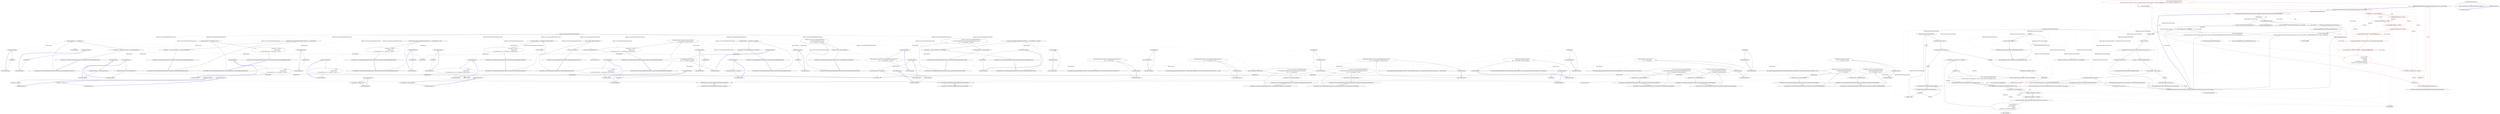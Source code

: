 digraph  {
n195 [label="HangFire.Core.Tests.BackgroundJobClientExtensionsFacts", span=""];
n0 [cluster="HangFire.Core.Tests.BackgroundJobClientExtensionsFacts.BackgroundJobClientExtensionsFacts()", label="Entry HangFire.Core.Tests.BackgroundJobClientExtensionsFacts.BackgroundJobClientExtensionsFacts()", span="13-13"];
n1 [cluster="HangFire.Core.Tests.BackgroundJobClientExtensionsFacts.BackgroundJobClientExtensionsFacts()", label="_client = new Mock<IBackgroundJobClient>()", span="15-15"];
n2 [cluster="HangFire.Core.Tests.BackgroundJobClientExtensionsFacts.BackgroundJobClientExtensionsFacts()", label="_state = new Mock<State>()", span="16-16"];
n4 [cluster="Mock<IBackgroundJobClient>.cstr", label="Entry Mock<IBackgroundJobClient>.cstr", span=""];
n3 [cluster="HangFire.Core.Tests.BackgroundJobClientExtensionsFacts.BackgroundJobClientExtensionsFacts()", label="Exit HangFire.Core.Tests.BackgroundJobClientExtensionsFacts.BackgroundJobClientExtensionsFacts()", span="13-13"];
n5 [cluster="Mock<State>.cstr", label="Entry Mock<State>.cstr", span=""];
n6 [cluster="HangFire.Core.Tests.BackgroundJobClientExtensionsFacts.StaticCreate_ThrowsAnException_WhenClientIsNull()", label="Entry HangFire.Core.Tests.BackgroundJobClientExtensionsFacts.StaticCreate_ThrowsAnException_WhenClientIsNull()", span="20-20"];
n7 [cluster="HangFire.Core.Tests.BackgroundJobClientExtensionsFacts.StaticCreate_ThrowsAnException_WhenClientIsNull()", label="var exception = Assert.Throws<ArgumentNullException>(\r\n                () => BackgroundJobClientExtensions.Create(\r\n                    null, () => StaticMethod(), _state.Object))", span="22-24"];
n8 [cluster="HangFire.Core.Tests.BackgroundJobClientExtensionsFacts.StaticCreate_ThrowsAnException_WhenClientIsNull()", label="Assert.Equal(''client'', exception.ParamName)", span="26-26"];
n10 [cluster="Unk.>", label="Entry Unk.>", span=""];
n12 [cluster="lambda expression", label="Entry lambda expression", span="23-24"];
n9 [cluster="HangFire.Core.Tests.BackgroundJobClientExtensionsFacts.StaticCreate_ThrowsAnException_WhenClientIsNull()", label="Exit HangFire.Core.Tests.BackgroundJobClientExtensionsFacts.StaticCreate_ThrowsAnException_WhenClientIsNull()", span="20-20"];
n11 [cluster="Unk.Equal", label="Entry Unk.Equal", span=""];
n13 [cluster="lambda expression", label="BackgroundJobClientExtensions.Create(\r\n                    null, () => StaticMethod(), _state.Object)", span="23-24"];
n14 [cluster="lambda expression", label="Exit lambda expression", span="23-24"];
n15 [cluster="Unk.Create", label="Entry Unk.Create", span=""];
n16 [cluster="lambda expression", label="Entry lambda expression", span="24-24"];
n17 [cluster="lambda expression", label="StaticMethod()", span="24-24"];
n18 [cluster="lambda expression", label="Exit lambda expression", span="24-24"];
n19 [cluster="HangFire.Core.Tests.BackgroundJobClientExtensionsFacts.StaticMethod()", label="Entry HangFire.Core.Tests.BackgroundJobClientExtensionsFacts.StaticMethod()", span="172-172"];
n20 [cluster="HangFire.Core.Tests.BackgroundJobClientExtensionsFacts.StaticCreate_ShouldCreateAJobInTheGivenState()", label="Entry HangFire.Core.Tests.BackgroundJobClientExtensionsFacts.StaticCreate_ShouldCreateAJobInTheGivenState()", span="30-30"];
n21 [cluster="HangFire.Core.Tests.BackgroundJobClientExtensionsFacts.StaticCreate_ShouldCreateAJobInTheGivenState()", label="_client.Object.Create(() => StaticMethod(), _state.Object)", span="32-32"];
n22 [cluster="HangFire.Core.Tests.BackgroundJobClientExtensionsFacts.StaticCreate_ShouldCreateAJobInTheGivenState()", label="_client.Verify(x => x.Create(It.IsNotNull<Job>(), _state.Object))", span="34-34"];
n25 [cluster="lambda expression", label="Entry lambda expression", span="32-32"];
n23 [cluster="HangFire.Core.Tests.BackgroundJobClientExtensionsFacts.StaticCreate_ShouldCreateAJobInTheGivenState()", label="Exit HangFire.Core.Tests.BackgroundJobClientExtensionsFacts.StaticCreate_ShouldCreateAJobInTheGivenState()", span="30-30"];
n24 [cluster="Unk.Verify", label="Entry Unk.Verify", span=""];
n28 [cluster="lambda expression", label="Entry lambda expression", span="34-34"];
n26 [cluster="lambda expression", label="StaticMethod()", span="32-32"];
n27 [cluster="lambda expression", label="Exit lambda expression", span="32-32"];
n29 [cluster="lambda expression", label="x.Create(It.IsNotNull<Job>(), _state.Object)", span="34-34"];
n30 [cluster="lambda expression", label="Exit lambda expression", span="34-34"];
n31 [cluster="HangFire.Core.Tests.BackgroundJobClientExtensionsFacts.InstanceCreate_ThrowsAnException_WhenClientIsNull()", label="Entry HangFire.Core.Tests.BackgroundJobClientExtensionsFacts.InstanceCreate_ThrowsAnException_WhenClientIsNull()", span="38-38"];
n32 [cluster="HangFire.Core.Tests.BackgroundJobClientExtensionsFacts.InstanceCreate_ThrowsAnException_WhenClientIsNull()", label="var exception = Assert.Throws<ArgumentNullException>(\r\n                () => BackgroundJobClientExtensions.Create<BackgroundJobClientExtensionsFacts>(\r\n                    null, x => x.InstanceMethod(), _state.Object))", span="40-42"];
n33 [cluster="HangFire.Core.Tests.BackgroundJobClientExtensionsFacts.InstanceCreate_ThrowsAnException_WhenClientIsNull()", label="Assert.Equal(''client'', exception.ParamName)", span="44-44"];
n35 [cluster="lambda expression", label="Entry lambda expression", span="41-42"];
n34 [cluster="HangFire.Core.Tests.BackgroundJobClientExtensionsFacts.InstanceCreate_ThrowsAnException_WhenClientIsNull()", label="Exit HangFire.Core.Tests.BackgroundJobClientExtensionsFacts.InstanceCreate_ThrowsAnException_WhenClientIsNull()", span="38-38"];
n36 [cluster="lambda expression", label="BackgroundJobClientExtensions.Create<BackgroundJobClientExtensionsFacts>(\r\n                    null, x => x.InstanceMethod(), _state.Object)", span="41-42"];
n37 [cluster="lambda expression", label="Exit lambda expression", span="41-42"];
n38 [cluster="lambda expression", label="Entry lambda expression", span="42-42"];
n39 [cluster="lambda expression", label="x.InstanceMethod()", span="42-42"];
n40 [cluster="lambda expression", label="Exit lambda expression", span="42-42"];
n41 [cluster="HangFire.Core.Tests.BackgroundJobClientExtensionsFacts.InstanceMethod()", label="Entry HangFire.Core.Tests.BackgroundJobClientExtensionsFacts.InstanceMethod()", span="176-176"];
n42 [cluster="HangFire.Core.Tests.BackgroundJobClientExtensionsFacts.InstanceCreate_ShouldCreateAJobInTheGivenState()", label="Entry HangFire.Core.Tests.BackgroundJobClientExtensionsFacts.InstanceCreate_ShouldCreateAJobInTheGivenState()", span="48-48"];
n43 [cluster="HangFire.Core.Tests.BackgroundJobClientExtensionsFacts.InstanceCreate_ShouldCreateAJobInTheGivenState()", label="_client.Object.Create<BackgroundJobClientExtensionsFacts>(x => x.InstanceMethod(), _state.Object)", span="50-50"];
n44 [cluster="HangFire.Core.Tests.BackgroundJobClientExtensionsFacts.InstanceCreate_ShouldCreateAJobInTheGivenState()", label="_client.Verify(x => x.Create(It.IsNotNull<Job>(), _state.Object))", span="52-52"];
n46 [cluster="lambda expression", label="Entry lambda expression", span="50-50"];
n45 [cluster="HangFire.Core.Tests.BackgroundJobClientExtensionsFacts.InstanceCreate_ShouldCreateAJobInTheGivenState()", label="Exit HangFire.Core.Tests.BackgroundJobClientExtensionsFacts.InstanceCreate_ShouldCreateAJobInTheGivenState()", span="48-48"];
n49 [cluster="lambda expression", label="Entry lambda expression", span="52-52"];
n47 [cluster="lambda expression", label="x.InstanceMethod()", span="50-50"];
n48 [cluster="lambda expression", label="Exit lambda expression", span="50-50"];
n50 [cluster="lambda expression", label="x.Create(It.IsNotNull<Job>(), _state.Object)", span="52-52"];
n51 [cluster="lambda expression", label="Exit lambda expression", span="52-52"];
n52 [cluster="HangFire.Core.Tests.BackgroundJobClientExtensionsFacts.StaticEnqueue_ThrowsAnException_WhenClientIsNull()", label="Entry HangFire.Core.Tests.BackgroundJobClientExtensionsFacts.StaticEnqueue_ThrowsAnException_WhenClientIsNull()", span="56-56"];
n53 [cluster="HangFire.Core.Tests.BackgroundJobClientExtensionsFacts.StaticEnqueue_ThrowsAnException_WhenClientIsNull()", label="var exception = Assert.Throws<ArgumentNullException>(\r\n                () => BackgroundJobClientExtensions.Enqueue(\r\n                    null, () => StaticMethod()))", span="58-60"];
n54 [cluster="HangFire.Core.Tests.BackgroundJobClientExtensionsFacts.StaticEnqueue_ThrowsAnException_WhenClientIsNull()", label="Assert.Equal(''client'', exception.ParamName)", span="62-62"];
n56 [cluster="lambda expression", label="Entry lambda expression", span="59-60"];
n55 [cluster="HangFire.Core.Tests.BackgroundJobClientExtensionsFacts.StaticEnqueue_ThrowsAnException_WhenClientIsNull()", label="Exit HangFire.Core.Tests.BackgroundJobClientExtensionsFacts.StaticEnqueue_ThrowsAnException_WhenClientIsNull()", span="56-56"];
n57 [cluster="lambda expression", label="BackgroundJobClientExtensions.Enqueue(\r\n                    null, () => StaticMethod())", span="59-60"];
n58 [cluster="lambda expression", label="Exit lambda expression", span="59-60"];
n59 [cluster="HangFire.BackgroundJobClientExtensions.Enqueue(HangFire.IBackgroundJobClient, System.Linq.Expressions.Expression<System.Action>)", label="Entry HangFire.BackgroundJobClientExtensions.Enqueue(HangFire.IBackgroundJobClient, System.Linq.Expressions.Expression<System.Action>)", span="35-35"];
n60 [cluster="lambda expression", label="Entry lambda expression", span="60-60"];
n61 [cluster="lambda expression", label="StaticMethod()", span="60-60"];
n62 [cluster="lambda expression", label="Exit lambda expression", span="60-60"];
n63 [cluster="HangFire.Core.Tests.BackgroundJobClientExtensionsFacts.StaticEnqueue_ShouldCreateAJobInTheEnqueueState()", label="Entry HangFire.Core.Tests.BackgroundJobClientExtensionsFacts.StaticEnqueue_ShouldCreateAJobInTheEnqueueState()", span="66-66"];
n64 [cluster="HangFire.Core.Tests.BackgroundJobClientExtensionsFacts.StaticEnqueue_ShouldCreateAJobInTheEnqueueState()", label="_client.Object.Enqueue(() => StaticMethod())", span="68-68"];
n65 [cluster="HangFire.Core.Tests.BackgroundJobClientExtensionsFacts.StaticEnqueue_ShouldCreateAJobInTheEnqueueState()", label="_client.Verify(x => x.Create(It.IsNotNull<Job>(), It.IsAny<EnqueuedState>()))", span="70-70"];
n67 [cluster="Unk.Enqueue", label="Entry Unk.Enqueue", span=""];
n68 [cluster="lambda expression", label="Entry lambda expression", span="68-68"];
n66 [cluster="HangFire.Core.Tests.BackgroundJobClientExtensionsFacts.StaticEnqueue_ShouldCreateAJobInTheEnqueueState()", label="Exit HangFire.Core.Tests.BackgroundJobClientExtensionsFacts.StaticEnqueue_ShouldCreateAJobInTheEnqueueState()", span="66-66"];
n71 [cluster="lambda expression", label="Entry lambda expression", span="70-70"];
n69 [cluster="lambda expression", label="StaticMethod()", span="68-68"];
n70 [cluster="lambda expression", label="Exit lambda expression", span="68-68"];
n72 [cluster="lambda expression", label="x.Create(It.IsNotNull<Job>(), It.IsAny<EnqueuedState>())", span="70-70"];
n73 [cluster="lambda expression", label="Exit lambda expression", span="70-70"];
n74 [cluster="HangFire.Core.Tests.BackgroundJobClientExtensionsFacts.InstanceEnqueue_ThrowsAnException_WhenClientIsNull()", label="Entry HangFire.Core.Tests.BackgroundJobClientExtensionsFacts.InstanceEnqueue_ThrowsAnException_WhenClientIsNull()", span="74-74"];
n75 [cluster="HangFire.Core.Tests.BackgroundJobClientExtensionsFacts.InstanceEnqueue_ThrowsAnException_WhenClientIsNull()", label="var exception = Assert.Throws<ArgumentNullException>(\r\n                () => BackgroundJobClientExtensions.Enqueue<BackgroundJobClientExtensionsFacts>(\r\n                    null, x => x.InstanceMethod()))", span="76-78"];
n76 [cluster="HangFire.Core.Tests.BackgroundJobClientExtensionsFacts.InstanceEnqueue_ThrowsAnException_WhenClientIsNull()", label="Assert.Equal(''client'', exception.ParamName)", span="80-80"];
n78 [cluster="lambda expression", label="Entry lambda expression", span="77-78"];
n77 [cluster="HangFire.Core.Tests.BackgroundJobClientExtensionsFacts.InstanceEnqueue_ThrowsAnException_WhenClientIsNull()", label="Exit HangFire.Core.Tests.BackgroundJobClientExtensionsFacts.InstanceEnqueue_ThrowsAnException_WhenClientIsNull()", span="74-74"];
n79 [cluster="lambda expression", label="BackgroundJobClientExtensions.Enqueue<BackgroundJobClientExtensionsFacts>(\r\n                    null, x => x.InstanceMethod())", span="77-78"];
n80 [cluster="lambda expression", label="Exit lambda expression", span="77-78"];
n81 [cluster="HangFire.BackgroundJobClientExtensions.Enqueue<T>(HangFire.IBackgroundJobClient, System.Linq.Expressions.Expression<System.Action<T>>)", label="Entry HangFire.BackgroundJobClientExtensions.Enqueue<T>(HangFire.IBackgroundJobClient, System.Linq.Expressions.Expression<System.Action<T>>)", span="53-53"];
n82 [cluster="lambda expression", label="Entry lambda expression", span="78-78"];
n83 [cluster="lambda expression", label="x.InstanceMethod()", span="78-78"];
n84 [cluster="lambda expression", label="Exit lambda expression", span="78-78"];
n85 [cluster="HangFire.Core.Tests.BackgroundJobClientExtensionsFacts.InstanceEnqueue_ShouldCreateAJobInTheEnqueuedState()", label="Entry HangFire.Core.Tests.BackgroundJobClientExtensionsFacts.InstanceEnqueue_ShouldCreateAJobInTheEnqueuedState()", span="84-84"];
n86 [cluster="HangFire.Core.Tests.BackgroundJobClientExtensionsFacts.InstanceEnqueue_ShouldCreateAJobInTheEnqueuedState()", label="_client.Object.Enqueue<BackgroundJobClientExtensionsFacts>(x => x.InstanceMethod())", span="86-86"];
n87 [cluster="HangFire.Core.Tests.BackgroundJobClientExtensionsFacts.InstanceEnqueue_ShouldCreateAJobInTheEnqueuedState()", label="_client.Verify(x => x.Create(It.IsNotNull<Job>(), It.IsAny<EnqueuedState>()))", span="88-88"];
n89 [cluster="lambda expression", label="Entry lambda expression", span="86-86"];
n88 [cluster="HangFire.Core.Tests.BackgroundJobClientExtensionsFacts.InstanceEnqueue_ShouldCreateAJobInTheEnqueuedState()", label="Exit HangFire.Core.Tests.BackgroundJobClientExtensionsFacts.InstanceEnqueue_ShouldCreateAJobInTheEnqueuedState()", span="84-84"];
n92 [cluster="lambda expression", label="Entry lambda expression", span="88-88"];
n90 [cluster="lambda expression", label="x.InstanceMethod()", span="86-86"];
n91 [cluster="lambda expression", label="Exit lambda expression", span="86-86"];
n93 [cluster="lambda expression", label="x.Create(It.IsNotNull<Job>(), It.IsAny<EnqueuedState>())", span="88-88"];
n94 [cluster="lambda expression", label="Exit lambda expression", span="88-88"];
n95 [cluster="HangFire.Core.Tests.BackgroundJobClientExtensionsFacts.StaticEnqueue_WithQueue_ThrowsAnException_WhenClientIsNull()", label="Entry HangFire.Core.Tests.BackgroundJobClientExtensionsFacts.StaticEnqueue_WithQueue_ThrowsAnException_WhenClientIsNull()", span="92-92"];
n96 [cluster="HangFire.Core.Tests.BackgroundJobClientExtensionsFacts.StaticEnqueue_WithQueue_ThrowsAnException_WhenClientIsNull()", label="var exception = Assert.Throws<ArgumentNullException>(\r\n                () => BackgroundJobClientExtensions.Enqueue(\r\n                    null, () => StaticMethod(), ''critical''))", span="94-96"];
n97 [cluster="HangFire.Core.Tests.BackgroundJobClientExtensionsFacts.StaticEnqueue_WithQueue_ThrowsAnException_WhenClientIsNull()", label="Assert.Equal(''client'', exception.ParamName)", span="98-98"];
n99 [cluster="lambda expression", label="Entry lambda expression", span="95-96"];
n98 [cluster="HangFire.Core.Tests.BackgroundJobClientExtensionsFacts.StaticEnqueue_WithQueue_ThrowsAnException_WhenClientIsNull()", label="Exit HangFire.Core.Tests.BackgroundJobClientExtensionsFacts.StaticEnqueue_WithQueue_ThrowsAnException_WhenClientIsNull()", span="92-92"];
n100 [cluster="lambda expression", label="BackgroundJobClientExtensions.Enqueue(\r\n                    null, () => StaticMethod(), ''critical'')", span="95-96"];
n101 [cluster="lambda expression", label="Exit lambda expression", span="95-96"];
n102 [cluster="HangFire.BackgroundJobClientExtensions.Enqueue(HangFire.IBackgroundJobClient, System.Linq.Expressions.Expression<System.Action>, string)", label="Entry HangFire.BackgroundJobClientExtensions.Enqueue(HangFire.IBackgroundJobClient, System.Linq.Expressions.Expression<System.Action>, string)", span="71-71"];
n103 [cluster="lambda expression", label="Entry lambda expression", span="96-96"];
n104 [cluster="lambda expression", label="StaticMethod()", span="96-96"];
n105 [cluster="lambda expression", label="Exit lambda expression", span="96-96"];
n106 [cluster="HangFire.Core.Tests.BackgroundJobClientExtensionsFacts.StaticEnqueue_WithQueue_ShouldCreateAJobInTheEnqueuedState()", label="Entry HangFire.Core.Tests.BackgroundJobClientExtensionsFacts.StaticEnqueue_WithQueue_ShouldCreateAJobInTheEnqueuedState()", span="102-102"];
n107 [cluster="HangFire.Core.Tests.BackgroundJobClientExtensionsFacts.StaticEnqueue_WithQueue_ShouldCreateAJobInTheEnqueuedState()", label="_client.Object.Enqueue(() => StaticMethod(), ''critical'')", span="104-104"];
n108 [cluster="HangFire.Core.Tests.BackgroundJobClientExtensionsFacts.StaticEnqueue_WithQueue_ShouldCreateAJobInTheEnqueuedState()", label="_client.Verify(x => x.Create(\r\n                It.IsNotNull<Job>(),\r\n                It.Is<EnqueuedState>(state => state.Queue == ''critical'')))", span="106-108"];
n110 [cluster="lambda expression", label="Entry lambda expression", span="104-104"];
n109 [cluster="HangFire.Core.Tests.BackgroundJobClientExtensionsFacts.StaticEnqueue_WithQueue_ShouldCreateAJobInTheEnqueuedState()", label="Exit HangFire.Core.Tests.BackgroundJobClientExtensionsFacts.StaticEnqueue_WithQueue_ShouldCreateAJobInTheEnqueuedState()", span="102-102"];
n113 [cluster="lambda expression", label="Entry lambda expression", span="106-108"];
n111 [cluster="lambda expression", label="StaticMethod()", span="104-104"];
n112 [cluster="lambda expression", label="Exit lambda expression", span="104-104"];
n114 [cluster="lambda expression", label="x.Create(\r\n                It.IsNotNull<Job>(),\r\n                It.Is<EnqueuedState>(state => state.Queue == ''critical''))", span="106-108"];
n115 [cluster="lambda expression", label="Exit lambda expression", span="106-108"];
n116 [cluster="lambda expression", label="Entry lambda expression", span="108-108"];
n117 [cluster="lambda expression", label="state.Queue == ''critical''", span="108-108"];
n118 [cluster="lambda expression", label="Exit lambda expression", span="108-108"];
n119 [cluster="HangFire.Core.Tests.BackgroundJobClientExtensionsFacts.InstanceEnqueue_WithQueue_ThrowsAnException_WhenClientIsNull()", label="Entry HangFire.Core.Tests.BackgroundJobClientExtensionsFacts.InstanceEnqueue_WithQueue_ThrowsAnException_WhenClientIsNull()", span="112-112"];
n120 [cluster="HangFire.Core.Tests.BackgroundJobClientExtensionsFacts.InstanceEnqueue_WithQueue_ThrowsAnException_WhenClientIsNull()", label="var exception = Assert.Throws<ArgumentNullException>(\r\n                () => BackgroundJobClientExtensions.Enqueue<BackgroundJobClientExtensionsFacts>(\r\n                    null, x => x.InstanceMethod(), ''critical''))", span="114-116"];
n121 [cluster="HangFire.Core.Tests.BackgroundJobClientExtensionsFacts.InstanceEnqueue_WithQueue_ThrowsAnException_WhenClientIsNull()", label="Assert.Equal(''client'', exception.ParamName)", span="118-118"];
n123 [cluster="lambda expression", label="Entry lambda expression", span="115-116"];
n122 [cluster="HangFire.Core.Tests.BackgroundJobClientExtensionsFacts.InstanceEnqueue_WithQueue_ThrowsAnException_WhenClientIsNull()", label="Exit HangFire.Core.Tests.BackgroundJobClientExtensionsFacts.InstanceEnqueue_WithQueue_ThrowsAnException_WhenClientIsNull()", span="112-112"];
n124 [cluster="lambda expression", label="BackgroundJobClientExtensions.Enqueue<BackgroundJobClientExtensionsFacts>(\r\n                    null, x => x.InstanceMethod(), ''critical'')", span="115-116"];
n125 [cluster="lambda expression", label="Exit lambda expression", span="115-116"];
n126 [cluster="HangFire.BackgroundJobClientExtensions.Enqueue<T>(HangFire.IBackgroundJobClient, System.Linq.Expressions.Expression<System.Action<T>>, string)", label="Entry HangFire.BackgroundJobClientExtensions.Enqueue<T>(HangFire.IBackgroundJobClient, System.Linq.Expressions.Expression<System.Action<T>>, string)", span="90-90"];
n127 [cluster="lambda expression", label="Entry lambda expression", span="116-116"];
n128 [cluster="lambda expression", label="x.InstanceMethod()", span="116-116"];
n129 [cluster="lambda expression", label="Exit lambda expression", span="116-116"];
n130 [cluster="HangFire.Core.Tests.BackgroundJobClientExtensionsFacts.InstanceEnqueue_WithQueue_ShouldCreateAJobInTheEnqueuedState()", label="Entry HangFire.Core.Tests.BackgroundJobClientExtensionsFacts.InstanceEnqueue_WithQueue_ShouldCreateAJobInTheEnqueuedState()", span="122-122"];
n131 [cluster="HangFire.Core.Tests.BackgroundJobClientExtensionsFacts.InstanceEnqueue_WithQueue_ShouldCreateAJobInTheEnqueuedState()", label="_client.Object.Enqueue<BackgroundJobClientExtensionsFacts>(x => x.InstanceMethod(), ''critical'')", span="124-124"];
n132 [cluster="HangFire.Core.Tests.BackgroundJobClientExtensionsFacts.InstanceEnqueue_WithQueue_ShouldCreateAJobInTheEnqueuedState()", label="_client.Verify(x => x.Create(\r\n                It.IsNotNull<Job>(),\r\n                It.Is<EnqueuedState>(state => state.Queue == ''critical'')))", span="126-128"];
n134 [cluster="lambda expression", label="Entry lambda expression", span="124-124"];
n133 [cluster="HangFire.Core.Tests.BackgroundJobClientExtensionsFacts.InstanceEnqueue_WithQueue_ShouldCreateAJobInTheEnqueuedState()", label="Exit HangFire.Core.Tests.BackgroundJobClientExtensionsFacts.InstanceEnqueue_WithQueue_ShouldCreateAJobInTheEnqueuedState()", span="122-122"];
n137 [cluster="lambda expression", label="Entry lambda expression", span="126-128"];
n135 [cluster="lambda expression", label="x.InstanceMethod()", span="124-124"];
n136 [cluster="lambda expression", label="Exit lambda expression", span="124-124"];
n138 [cluster="lambda expression", label="x.Create(\r\n                It.IsNotNull<Job>(),\r\n                It.Is<EnqueuedState>(state => state.Queue == ''critical''))", span="126-128"];
n139 [cluster="lambda expression", label="Exit lambda expression", span="126-128"];
n140 [cluster="lambda expression", label="Entry lambda expression", span="128-128"];
n141 [cluster="lambda expression", label="state.Queue == ''critical''", span="128-128"];
n142 [cluster="lambda expression", label="Exit lambda expression", span="128-128"];
n143 [cluster="HangFire.Core.Tests.BackgroundJobClientExtensionsFacts.StaticSchedule_ThrowsAnException_WhenClientIsNull()", label="Entry HangFire.Core.Tests.BackgroundJobClientExtensionsFacts.StaticSchedule_ThrowsAnException_WhenClientIsNull()", span="132-132"];
n144 [cluster="HangFire.Core.Tests.BackgroundJobClientExtensionsFacts.StaticSchedule_ThrowsAnException_WhenClientIsNull()", label="var exception = Assert.Throws<ArgumentNullException>(\r\n                () => BackgroundJobClientExtensions.Schedule(\r\n                    null, () => StaticMethod(), TimeSpan.FromDays(1)))", span="134-136"];
n145 [cluster="HangFire.Core.Tests.BackgroundJobClientExtensionsFacts.StaticSchedule_ThrowsAnException_WhenClientIsNull()", label="Assert.Equal(''client'', exception.ParamName)", span="138-138"];
n147 [cluster="lambda expression", label="Entry lambda expression", span="135-136"];
n146 [cluster="HangFire.Core.Tests.BackgroundJobClientExtensionsFacts.StaticSchedule_ThrowsAnException_WhenClientIsNull()", label="Exit HangFire.Core.Tests.BackgroundJobClientExtensionsFacts.StaticSchedule_ThrowsAnException_WhenClientIsNull()", span="132-132"];
n148 [cluster="lambda expression", label="BackgroundJobClientExtensions.Schedule(\r\n                    null, () => StaticMethod(), TimeSpan.FromDays(1))", span="135-136"];
n149 [cluster="lambda expression", label="Exit lambda expression", span="135-136"];
n150 [cluster="System.TimeSpan.FromDays(double)", label="Entry System.TimeSpan.FromDays(double)", span="0-0"];
n151 [cluster="HangFire.BackgroundJobClientExtensions.Schedule(HangFire.IBackgroundJobClient, System.Linq.Expressions.Expression<System.Action>, System.TimeSpan)", label="Entry HangFire.BackgroundJobClientExtensions.Schedule(HangFire.IBackgroundJobClient, System.Linq.Expressions.Expression<System.Action>, System.TimeSpan)", span="106-106"];
n152 [cluster="lambda expression", label="Entry lambda expression", span="136-136"];
n153 [cluster="lambda expression", label="StaticMethod()", span="136-136"];
n154 [cluster="lambda expression", label="Exit lambda expression", span="136-136"];
n155 [cluster="HangFire.Core.Tests.BackgroundJobClientExtensionsFacts.StaticSchedule_ShouldCreateAJobInTheScheduledState()", label="Entry HangFire.Core.Tests.BackgroundJobClientExtensionsFacts.StaticSchedule_ShouldCreateAJobInTheScheduledState()", span="142-142"];
n156 [cluster="HangFire.Core.Tests.BackgroundJobClientExtensionsFacts.StaticSchedule_ShouldCreateAJobInTheScheduledState()", label="_client.Object.Schedule(() => StaticMethod(), TimeSpan.FromDays(1))", span="144-144"];
n157 [cluster="HangFire.Core.Tests.BackgroundJobClientExtensionsFacts.StaticSchedule_ShouldCreateAJobInTheScheduledState()", label="_client.Verify(x => x.Create(\r\n                It.IsNotNull<Job>(),\r\n                It.Is<ScheduledState>(state => state.EnqueueAt > DateTime.UtcNow)))", span="146-148"];
n159 [cluster="Unk.Schedule", label="Entry Unk.Schedule", span=""];
n160 [cluster="lambda expression", label="Entry lambda expression", span="144-144"];
n158 [cluster="HangFire.Core.Tests.BackgroundJobClientExtensionsFacts.StaticSchedule_ShouldCreateAJobInTheScheduledState()", label="Exit HangFire.Core.Tests.BackgroundJobClientExtensionsFacts.StaticSchedule_ShouldCreateAJobInTheScheduledState()", span="142-142"];
n163 [cluster="lambda expression", label="Entry lambda expression", span="146-148"];
n161 [cluster="lambda expression", label="StaticMethod()", span="144-144"];
n162 [cluster="lambda expression", label="Exit lambda expression", span="144-144"];
n164 [cluster="lambda expression", label="x.Create(\r\n                It.IsNotNull<Job>(),\r\n                It.Is<ScheduledState>(state => state.EnqueueAt > DateTime.UtcNow))", span="146-148"];
n165 [cluster="lambda expression", label="Exit lambda expression", span="146-148"];
n166 [cluster="lambda expression", label="Entry lambda expression", span="148-148"];
n167 [cluster="lambda expression", label="state.EnqueueAt > DateTime.UtcNow", span="148-148"];
n168 [cluster="lambda expression", label="Exit lambda expression", span="148-148"];
n169 [cluster="HangFire.Core.Tests.BackgroundJobClientExtensionsFacts.InstanceSchedule_ThrowsAnException_WhenClientIsNull()", label="Entry HangFire.Core.Tests.BackgroundJobClientExtensionsFacts.InstanceSchedule_ThrowsAnException_WhenClientIsNull()", span="152-152"];
n170 [cluster="HangFire.Core.Tests.BackgroundJobClientExtensionsFacts.InstanceSchedule_ThrowsAnException_WhenClientIsNull()", label="var exception = Assert.Throws<ArgumentNullException>(\r\n                () => BackgroundJobClientExtensions.Schedule<BackgroundJobClientExtensionsFacts>(\r\n                    null, x => x.InstanceMethod(), TimeSpan.FromDays(1)))", span="154-156"];
n171 [cluster="HangFire.Core.Tests.BackgroundJobClientExtensionsFacts.InstanceSchedule_ThrowsAnException_WhenClientIsNull()", label="Assert.Equal(''client'', exception.ParamName)", span="158-158"];
n173 [cluster="lambda expression", label="Entry lambda expression", span="155-156"];
n172 [cluster="HangFire.Core.Tests.BackgroundJobClientExtensionsFacts.InstanceSchedule_ThrowsAnException_WhenClientIsNull()", label="Exit HangFire.Core.Tests.BackgroundJobClientExtensionsFacts.InstanceSchedule_ThrowsAnException_WhenClientIsNull()", span="152-152"];
n174 [cluster="lambda expression", label="BackgroundJobClientExtensions.Schedule<BackgroundJobClientExtensionsFacts>(\r\n                    null, x => x.InstanceMethod(), TimeSpan.FromDays(1))", span="155-156"];
n175 [cluster="lambda expression", label="Exit lambda expression", span="155-156"];
n176 [cluster="HangFire.BackgroundJobClientExtensions.Schedule<T>(HangFire.IBackgroundJobClient, System.Linq.Expressions.Expression<System.Action<T>>, System.TimeSpan)", label="Entry HangFire.BackgroundJobClientExtensions.Schedule<T>(HangFire.IBackgroundJobClient, System.Linq.Expressions.Expression<System.Action<T>>, System.TimeSpan)", span="123-123"];
n177 [cluster="lambda expression", label="Entry lambda expression", span="156-156"];
n178 [cluster="lambda expression", label="x.InstanceMethod()", span="156-156"];
n179 [cluster="lambda expression", label="Exit lambda expression", span="156-156"];
n180 [cluster="HangFire.Core.Tests.BackgroundJobClientExtensionsFacts.InstanceSchedule_ShouldCreateAJobInTheScheduledState()", label="Entry HangFire.Core.Tests.BackgroundJobClientExtensionsFacts.InstanceSchedule_ShouldCreateAJobInTheScheduledState()", span="162-162"];
n181 [cluster="HangFire.Core.Tests.BackgroundJobClientExtensionsFacts.InstanceSchedule_ShouldCreateAJobInTheScheduledState()", label="_client.Object.Schedule<BackgroundJobClientExtensionsFacts>(\r\n                x => x.InstanceMethod(), TimeSpan.FromDays(1))", span="164-165"];
n182 [cluster="HangFire.Core.Tests.BackgroundJobClientExtensionsFacts.InstanceSchedule_ShouldCreateAJobInTheScheduledState()", label="_client.Verify(x => x.Create(\r\n                It.IsNotNull<Job>(),\r\n                It.Is<ScheduledState>(state => state.EnqueueAt > DateTime.UtcNow)))", span="167-169"];
n184 [cluster="lambda expression", label="Entry lambda expression", span="165-165"];
n183 [cluster="HangFire.Core.Tests.BackgroundJobClientExtensionsFacts.InstanceSchedule_ShouldCreateAJobInTheScheduledState()", label="Exit HangFire.Core.Tests.BackgroundJobClientExtensionsFacts.InstanceSchedule_ShouldCreateAJobInTheScheduledState()", span="162-162"];
n187 [cluster="lambda expression", label="Entry lambda expression", span="167-169"];
n185 [cluster="lambda expression", label="x.InstanceMethod()", span="165-165"];
n186 [cluster="lambda expression", label="Exit lambda expression", span="165-165"];
n188 [cluster="lambda expression", label="x.Create(\r\n                It.IsNotNull<Job>(),\r\n                It.Is<ScheduledState>(state => state.EnqueueAt > DateTime.UtcNow))", span="167-169"];
n189 [cluster="lambda expression", label="Exit lambda expression", span="167-169"];
n190 [cluster="lambda expression", label="Entry lambda expression", span="169-169"];
n191 [cluster="lambda expression", label="state.EnqueueAt > DateTime.UtcNow", span="169-169"];
n192 [cluster="lambda expression", label="Exit lambda expression", span="169-169"];
n193 [cluster="HangFire.Core.Tests.BackgroundJobClientExtensionsFacts.StaticMethod()", label="Exit HangFire.Core.Tests.BackgroundJobClientExtensionsFacts.StaticMethod()", span="172-172"];
n194 [cluster="HangFire.Core.Tests.BackgroundJobClientExtensionsFacts.InstanceMethod()", label="Exit HangFire.Core.Tests.BackgroundJobClientExtensionsFacts.InstanceMethod()", span="176-176"];
m1_26 [cluster="System.ArgumentNullException.ArgumentNullException(string)", file="SqlServerDistributedLock.cs", label="Entry System.ArgumentNullException.ArgumentNullException(string)", span="0-0"];
m1_32 [cluster="Hangfire.SqlServer.SqlServerStorage.CreateAndOpenConnection()", file="SqlServerDistributedLock.cs", label="Entry Hangfire.SqlServer.SqlServerStorage.CreateAndOpenConnection()", span="232-232"];
m1_35 [cluster="Hangfire.SqlServer.SqlServerStorage.IsExistingConnection(IDbConnection)", file="SqlServerDistributedLock.cs", label="Entry Hangfire.SqlServer.SqlServerStorage.IsExistingConnection(IDbConnection)", span="245-245"];
m1_34 [cluster="Hangfire.SqlServer.SqlServerStorage.ReleaseConnection(IDbConnection)", file="SqlServerDistributedLock.cs", label="Entry Hangfire.SqlServer.SqlServerStorage.ReleaseConnection(IDbConnection)", span="250-250"];
m1_78 [cluster="Hangfire.SqlServer.SqlServerDistributedLockException.SqlServerDistributedLockException(string)", file="SqlServerDistributedLock.cs", label="Entry Hangfire.SqlServer.SqlServerDistributedLockException.SqlServerDistributedLockException(string)", span="22-22"];
m1_30 [cluster="System.TimeSpan.FromMilliseconds(double)", file="SqlServerDistributedLock.cs", label="Entry System.TimeSpan.FromMilliseconds(double)", span="0-0"];
m1_54 [cluster="Hangfire.SqlServer.SqlServerDistributedLock.ExecuteKeepAliveQuery(object)", file="SqlServerDistributedLock.cs", label="Entry Hangfire.SqlServer.SqlServerDistributedLock.ExecuteKeepAliveQuery(object)", span="130-130"];
m1_55 [cluster="Hangfire.SqlServer.SqlServerDistributedLock.ExecuteKeepAliveQuery(object)", file="SqlServerDistributedLock.cs", label=_lockObject, span="132-132"];
m1_56 [cluster="Hangfire.SqlServer.SqlServerDistributedLock.ExecuteKeepAliveQuery(object)", file="SqlServerDistributedLock.cs", label="_connection?.Execute(''SELECT 1;'')", span="136-136"];
m1_57 [cluster="Hangfire.SqlServer.SqlServerDistributedLock.ExecuteKeepAliveQuery(object)", file="SqlServerDistributedLock.cs", label="Exit Hangfire.SqlServer.SqlServerDistributedLock.ExecuteKeepAliveQuery(object)", span="130-130"];
m1_53 [cluster="Hangfire.SqlServer.SqlServerDistributedLock.Release(IDbConnection, string)", file="SqlServerDistributedLock.cs", label="Entry Hangfire.SqlServer.SqlServerDistributedLock.Release(IDbConnection, string)", span="183-183"];
m1_80 [cluster="Hangfire.SqlServer.SqlServerDistributedLock.Release(IDbConnection, string)", file="SqlServerDistributedLock.cs", label="var parameters = new DynamicParameters()", span="185-185"];
m1_81 [cluster="Hangfire.SqlServer.SqlServerDistributedLock.Release(IDbConnection, string)", file="SqlServerDistributedLock.cs", label="parameters.Add(''@Resource'', resource)", span="186-186"];
m1_84 [cluster="Hangfire.SqlServer.SqlServerDistributedLock.Release(IDbConnection, string)", file="SqlServerDistributedLock.cs", label="connection.Execute(\r\n                @''sp_releaseapplock'',\r\n                parameters,\r\n                commandType: CommandType.StoredProcedure)", span="190-193"];
m1_87 [cluster="Hangfire.SqlServer.SqlServerDistributedLock.Release(IDbConnection, string)", file="SqlServerDistributedLock.cs", label="throw new SqlServerDistributedLockException(\r\n                    $''Could not release a lock on the resource '{resource}': Server returned the '{releaseResult}' error.'');", span="199-200"];
m1_82 [cluster="Hangfire.SqlServer.SqlServerDistributedLock.Release(IDbConnection, string)", file="SqlServerDistributedLock.cs", label="parameters.Add(''@LockOwner'', LockOwner)", span="187-187"];
m1_83 [cluster="Hangfire.SqlServer.SqlServerDistributedLock.Release(IDbConnection, string)", file="SqlServerDistributedLock.cs", label="parameters.Add(''@Result'', dbType: DbType.Int32, direction: ParameterDirection.ReturnValue)", span="188-188"];
m1_85 [cluster="Hangfire.SqlServer.SqlServerDistributedLock.Release(IDbConnection, string)", file="SqlServerDistributedLock.cs", label="var releaseResult = parameters.Get<int>(''@Result'')", span="195-195"];
m1_86 [cluster="Hangfire.SqlServer.SqlServerDistributedLock.Release(IDbConnection, string)", file="SqlServerDistributedLock.cs", label="releaseResult < 0", span="197-197"];
m1_88 [cluster="Hangfire.SqlServer.SqlServerDistributedLock.Release(IDbConnection, string)", file="SqlServerDistributedLock.cs", label="Exit Hangfire.SqlServer.SqlServerDistributedLock.Release(IDbConnection, string)", span="183-183"];
m1_79 [cluster="Unk.ContainsKey", file="SqlServerDistributedLock.cs", label="Entry Unk.ContainsKey", span=""];
m1_31 [cluster="System.Collections.Generic.Dictionary<TKey, TValue>.ContainsKey(TKey)", file="SqlServerDistributedLock.cs", label="Entry System.Collections.Generic.Dictionary<TKey, TValue>.ContainsKey(TKey)", span="0-0"];
m1_27 [cluster="Unk.nameof", file="SqlServerDistributedLock.cs", label="Entry Unk.nameof", span=""];
m1_74 [cluster="DynamicParameters.cstr", file="SqlServerDistributedLock.cs", label="Entry DynamicParameters.cstr", span=""];
m1_75 [cluster="Unk.Add", file="SqlServerDistributedLock.cs", label="Entry Unk.Add", span=""];
m1_4 [cluster="Hangfire.SqlServer.SqlServerDistributedLock.SqlServerDistributedLock(Hangfire.SqlServer.SqlServerStorage, string, System.TimeSpan)", file="SqlServerDistributedLock.cs", label="Entry Hangfire.SqlServer.SqlServerDistributedLock.SqlServerDistributedLock(Hangfire.SqlServer.SqlServerStorage, string, System.TimeSpan)", span="58-58"];
m1_5 [cluster="Hangfire.SqlServer.SqlServerDistributedLock.SqlServerDistributedLock(Hangfire.SqlServer.SqlServerStorage, string, System.TimeSpan)", file="SqlServerDistributedLock.cs", label="storage == null", span="60-60"];
m1_6 [cluster="Hangfire.SqlServer.SqlServerDistributedLock.SqlServerDistributedLock(Hangfire.SqlServer.SqlServerStorage, string, System.TimeSpan)", file="SqlServerDistributedLock.cs", label="throw new ArgumentNullException(nameof(storage));", span="60-60"];
m1_7 [cluster="Hangfire.SqlServer.SqlServerDistributedLock.SqlServerDistributedLock(Hangfire.SqlServer.SqlServerStorage, string, System.TimeSpan)", file="SqlServerDistributedLock.cs", label="String.IsNullOrEmpty(resource)", span="61-61"];
m1_8 [cluster="Hangfire.SqlServer.SqlServerDistributedLock.SqlServerDistributedLock(Hangfire.SqlServer.SqlServerStorage, string, System.TimeSpan)", file="SqlServerDistributedLock.cs", label="throw new ArgumentNullException(nameof(resource));", span="61-61"];
m1_9 [cluster="Hangfire.SqlServer.SqlServerDistributedLock.SqlServerDistributedLock(Hangfire.SqlServer.SqlServerStorage, string, System.TimeSpan)", file="SqlServerDistributedLock.cs", label="timeout.TotalSeconds + CommandTimeoutAdditionSeconds > Int32.MaxValue", span="62-62"];
m1_13 [cluster="Hangfire.SqlServer.SqlServerDistributedLock.SqlServerDistributedLock(Hangfire.SqlServer.SqlServerStorage, string, System.TimeSpan)", file="SqlServerDistributedLock.cs", label="_storage = storage", span="67-67"];
m1_14 [cluster="Hangfire.SqlServer.SqlServerDistributedLock.SqlServerDistributedLock(Hangfire.SqlServer.SqlServerStorage, string, System.TimeSpan)", file="SqlServerDistributedLock.cs", label="_resource = resource", span="68-68"];
m1_16 [cluster="Hangfire.SqlServer.SqlServerDistributedLock.SqlServerDistributedLock(Hangfire.SqlServer.SqlServerStorage, string, System.TimeSpan)", file="SqlServerDistributedLock.cs", label="_connection = storage.CreateAndOpenConnection()", span="72-72"];
m1_19 [cluster="Hangfire.SqlServer.SqlServerDistributedLock.SqlServerDistributedLock(Hangfire.SqlServer.SqlServerStorage, string, System.TimeSpan)", file="SqlServerDistributedLock.cs", label="storage.ReleaseConnection(_connection)", span="80-80"];
m1_10 [cluster="Hangfire.SqlServer.SqlServerDistributedLock.SqlServerDistributedLock(Hangfire.SqlServer.SqlServerStorage, string, System.TimeSpan)", file="SqlServerDistributedLock.cs", label="throw new ArgumentException(\r\n                $''The timeout specified is too large. Please supply a timeout equal to or less than {Int32.MaxValue - CommandTimeoutAdditionSeconds} seconds'', nameof(timeout));", span="62-63"];
m1_11 [cluster="Hangfire.SqlServer.SqlServerDistributedLock.SqlServerDistributedLock(Hangfire.SqlServer.SqlServerStorage, string, System.TimeSpan)", file="SqlServerDistributedLock.cs", label="timeout.TotalMilliseconds > Int32.MaxValue", span="64-64"];
m1_12 [cluster="Hangfire.SqlServer.SqlServerDistributedLock.SqlServerDistributedLock(Hangfire.SqlServer.SqlServerStorage, string, System.TimeSpan)", file="SqlServerDistributedLock.cs", label="throw new ArgumentException(\r\n                $''The timeout specified is too large. Please supply a timeout equal to or less than {(int)TimeSpan.FromMilliseconds(Int32.MaxValue).TotalSeconds} seconds'', nameof(timeout));", span="64-65"];
m1_17 [cluster="Hangfire.SqlServer.SqlServerDistributedLock.SqlServerDistributedLock(Hangfire.SqlServer.SqlServerStorage, string, System.TimeSpan)", file="SqlServerDistributedLock.cs", label="Acquire(_connection, _resource, timeout)", span="76-76"];
m1_15 [cluster="Hangfire.SqlServer.SqlServerDistributedLock.SqlServerDistributedLock(Hangfire.SqlServer.SqlServerStorage, string, System.TimeSpan)", file="SqlServerDistributedLock.cs", label="!AcquiredLocks.Value.ContainsKey(_resource) || AcquiredLocks.Value[_resource] == 0", span="70-70"];
m1_24 [cluster="Hangfire.SqlServer.SqlServerDistributedLock.SqlServerDistributedLock(Hangfire.SqlServer.SqlServerStorage, string, System.TimeSpan)", file="SqlServerDistributedLock.cs", label="AcquiredLocks.Value[_resource]++", span="93-93"];
m1_18 [cluster="Hangfire.SqlServer.SqlServerDistributedLock.SqlServerDistributedLock(Hangfire.SqlServer.SqlServerStorage, string, System.TimeSpan)", file="SqlServerDistributedLock.cs", label=Exception, span="78-78"];
m1_21 [cluster="Hangfire.SqlServer.SqlServerDistributedLock.SqlServerDistributedLock(Hangfire.SqlServer.SqlServerStorage, string, System.TimeSpan)", file="SqlServerDistributedLock.cs", label="!_storage.IsExistingConnection(_connection)", span="84-84"];
m1_20 [cluster="Hangfire.SqlServer.SqlServerDistributedLock.SqlServerDistributedLock(Hangfire.SqlServer.SqlServerStorage, string, System.TimeSpan)", file="SqlServerDistributedLock.cs", label="throw;", span="81-81"];
m1_22 [cluster="Hangfire.SqlServer.SqlServerDistributedLock.SqlServerDistributedLock(Hangfire.SqlServer.SqlServerStorage, string, System.TimeSpan)", file="SqlServerDistributedLock.cs", label="_timer = new Timer(ExecuteKeepAliveQuery, null, KeepAliveInterval, KeepAliveInterval)", span="86-86"];
m1_23 [cluster="Hangfire.SqlServer.SqlServerDistributedLock.SqlServerDistributedLock(Hangfire.SqlServer.SqlServerStorage, string, System.TimeSpan)", file="SqlServerDistributedLock.cs", label="AcquiredLocks.Value[_resource] = 1", span="89-89"];
m1_25 [cluster="Hangfire.SqlServer.SqlServerDistributedLock.SqlServerDistributedLock(Hangfire.SqlServer.SqlServerStorage, string, System.TimeSpan)", file="SqlServerDistributedLock.cs", label="Exit Hangfire.SqlServer.SqlServerDistributedLock.SqlServerDistributedLock(Hangfire.SqlServer.SqlServerStorage, string, System.TimeSpan)", span="58-58"];
m1_3 [cluster="System.Collections.Generic.Dictionary<TKey, TValue>.Dictionary()", file="SqlServerDistributedLock.cs", label="Entry System.Collections.Generic.Dictionary<TKey, TValue>.Dictionary()", span="0-0"];
m1_36 [cluster="System.Threading.Timer.Timer(System.Threading.TimerCallback, object, System.TimeSpan, System.TimeSpan)", file="SqlServerDistributedLock.cs", label="Entry System.Threading.Timer.Timer(System.Threading.TimerCallback, object, System.TimeSpan, System.TimeSpan)", span="0-0"];
m1_28 [cluster="string.IsNullOrEmpty(string)", file="SqlServerDistributedLock.cs", label="Entry string.IsNullOrEmpty(string)", span="0-0"];
m1_33 [cluster="Hangfire.SqlServer.SqlServerDistributedLock.Acquire(IDbConnection, string, System.TimeSpan)", file="SqlServerDistributedLock.cs", label="Entry Hangfire.SqlServer.SqlServerDistributedLock.Acquire(IDbConnection, string, System.TimeSpan)", span="150-150"];
m1_59 [cluster="Hangfire.SqlServer.SqlServerDistributedLock.Acquire(IDbConnection, string, System.TimeSpan)", color=red, community=0, file="SqlServerDistributedLock.cs", label="0: var parameters = new DynamicParameters()", span="152-152"];
m1_60 [cluster="Hangfire.SqlServer.SqlServerDistributedLock.Acquire(IDbConnection, string, System.TimeSpan)", color=red, community=0, file="SqlServerDistributedLock.cs", label="0: parameters.Add(''@Resource'', resource)", span="153-153"];
m1_64 [cluster="Hangfire.SqlServer.SqlServerDistributedLock.Acquire(IDbConnection, string, System.TimeSpan)", color=red, community=0, file="SqlServerDistributedLock.cs", label="1: parameters.Add(''@LockTimeout'', (int)timeout.TotalMilliseconds)", span="157-157"];
m1_67 [cluster="Hangfire.SqlServer.SqlServerDistributedLock.Acquire(IDbConnection, string, System.TimeSpan)", color=red, community=1, file="SqlServerDistributedLock.cs", label="1: connection.Execute(\r\n                @''sp_getapplock'',\r\n                parameters,\r\n                commandTimeout: commandTimeout,\r\n                commandType: CommandType.StoredProcedure)", span="163-167"];
m1_71 [cluster="Hangfire.SqlServer.SqlServerDistributedLock.Acquire(IDbConnection, string, System.TimeSpan)", color=red, community=0, file="SqlServerDistributedLock.cs", label="0: throw new DistributedLockTimeoutException(resource);", span="175-175"];
m1_72 [cluster="Hangfire.SqlServer.SqlServerDistributedLock.Acquire(IDbConnection, string, System.TimeSpan)", color=red, community=1, file="SqlServerDistributedLock.cs", label="1: throw new SqlServerDistributedLockException(\r\n                    $''Could not place a lock on the resource '{resource}': {(LockErrorMessages.ContainsKey(lockResult) ? LockErrorMessages[lockResult] : $''Server returned the '{lockResult}' error.'')}.'');", span="178-179"];
m1_61 [cluster="Hangfire.SqlServer.SqlServerDistributedLock.Acquire(IDbConnection, string, System.TimeSpan)", color=red, community=0, file="SqlServerDistributedLock.cs", label="0: parameters.Add(''@DbPrincipal'', ''public'')", span="154-154"];
m1_62 [cluster="Hangfire.SqlServer.SqlServerDistributedLock.Acquire(IDbConnection, string, System.TimeSpan)", color=red, community=0, file="SqlServerDistributedLock.cs", label="0: parameters.Add(''@LockMode'', LockMode)", span="155-155"];
m1_63 [cluster="Hangfire.SqlServer.SqlServerDistributedLock.Acquire(IDbConnection, string, System.TimeSpan)", color=red, community=0, file="SqlServerDistributedLock.cs", label="1: parameters.Add(''@LockOwner'', LockOwner)", span="156-156"];
m1_65 [cluster="Hangfire.SqlServer.SqlServerDistributedLock.Acquire(IDbConnection, string, System.TimeSpan)", color=red, community=0, file="SqlServerDistributedLock.cs", label="1: parameters.Add(''@Result'', dbType: DbType.Int32, direction: ParameterDirection.ReturnValue)", span="158-158"];
m1_68 [cluster="Hangfire.SqlServer.SqlServerDistributedLock.Acquire(IDbConnection, string, System.TimeSpan)", color=red, community=0, file="SqlServerDistributedLock.cs", label="0: var lockResult = parameters.Get<int>(''@Result'')", span="169-169"];
m1_66 [cluster="Hangfire.SqlServer.SqlServerDistributedLock.Acquire(IDbConnection, string, System.TimeSpan)", color=red, community=0, file="SqlServerDistributedLock.cs", label="1: var commandTimeout = (int)(timeout.TotalSeconds + CommandTimeoutAdditionSeconds)", span="161-161"];
m1_69 [cluster="Hangfire.SqlServer.SqlServerDistributedLock.Acquire(IDbConnection, string, System.TimeSpan)", color=red, community=0, file="SqlServerDistributedLock.cs", label="1: lockResult < 0", span="171-171"];
m1_70 [cluster="Hangfire.SqlServer.SqlServerDistributedLock.Acquire(IDbConnection, string, System.TimeSpan)", color=red, community=0, file="SqlServerDistributedLock.cs", label="0: lockResult == -1", span="173-173"];
m1_73 [cluster="Hangfire.SqlServer.SqlServerDistributedLock.Acquire(IDbConnection, string, System.TimeSpan)", file="SqlServerDistributedLock.cs", label="Exit Hangfire.SqlServer.SqlServerDistributedLock.Acquire(IDbConnection, string, System.TimeSpan)", span="150-150"];
m1_0 [cluster="lambda expression", file="SqlServerDistributedLock.cs", label="Entry lambda expression", span="48-48"];
m1_1 [cluster="lambda expression", file="SqlServerDistributedLock.cs", label="new Dictionary<string, int>()", span="48-48"];
m1_2 [cluster="lambda expression", file="SqlServerDistributedLock.cs", label="Exit lambda expression", span="48-48"];
m1_77 [cluster="Hangfire.Storage.DistributedLockTimeoutException.DistributedLockTimeoutException(string)", file="SqlServerDistributedLock.cs", label="Entry Hangfire.Storage.DistributedLockTimeoutException.DistributedLockTimeoutException(string)", span="6-6"];
m1_52 [cluster="System.Threading.Timer.Dispose()", file="SqlServerDistributedLock.cs", label="Entry System.Threading.Timer.Dispose()", span="0-0"];
m1_29 [cluster="System.ArgumentException.ArgumentException(string, string)", file="SqlServerDistributedLock.cs", label="Entry System.ArgumentException.ArgumentException(string, string)", span="0-0"];
m1_58 [cluster="Unk.Execute", file="SqlServerDistributedLock.cs", label="Entry Unk.Execute", span=""];
m1_51 [cluster="System.Collections.Generic.Dictionary<TKey, TValue>.Remove(TKey)", file="SqlServerDistributedLock.cs", label="Entry System.Collections.Generic.Dictionary<TKey, TValue>.Remove(TKey)", span="0-0"];
m1_37 [cluster="Hangfire.SqlServer.SqlServerDistributedLock.Dispose()", file="SqlServerDistributedLock.cs", label="Entry Hangfire.SqlServer.SqlServerDistributedLock.Dispose()", span="97-97"];
m1_38 [cluster="Hangfire.SqlServer.SqlServerDistributedLock.Dispose()", file="SqlServerDistributedLock.cs", label=_completed, span="99-99"];
m1_39 [cluster="Hangfire.SqlServer.SqlServerDistributedLock.Dispose()", file="SqlServerDistributedLock.cs", label="return;", span="99-99"];
m1_40 [cluster="Hangfire.SqlServer.SqlServerDistributedLock.Dispose()", file="SqlServerDistributedLock.cs", label="_completed = true", span="101-101"];
m1_41 [cluster="Hangfire.SqlServer.SqlServerDistributedLock.Dispose()", file="SqlServerDistributedLock.cs", label="!AcquiredLocks.Value.ContainsKey(_resource)", span="103-103"];
m1_42 [cluster="Hangfire.SqlServer.SqlServerDistributedLock.Dispose()", file="SqlServerDistributedLock.cs", label="return;", span="103-103"];
m1_43 [cluster="Hangfire.SqlServer.SqlServerDistributedLock.Dispose()", file="SqlServerDistributedLock.cs", label="AcquiredLocks.Value[_resource]--", span="105-105"];
m1_44 [cluster="Hangfire.SqlServer.SqlServerDistributedLock.Dispose()", file="SqlServerDistributedLock.cs", label="AcquiredLocks.Value[_resource] != 0", span="107-107"];
m1_45 [cluster="Hangfire.SqlServer.SqlServerDistributedLock.Dispose()", file="SqlServerDistributedLock.cs", label="return;", span="107-107"];
m1_46 [cluster="Hangfire.SqlServer.SqlServerDistributedLock.Dispose()", file="SqlServerDistributedLock.cs", label=_lockObject, span="109-109"];
m1_47 [cluster="Hangfire.SqlServer.SqlServerDistributedLock.Dispose()", file="SqlServerDistributedLock.cs", label="AcquiredLocks.Value.Remove(_resource)", span="116-116"];
m1_48 [cluster="Hangfire.SqlServer.SqlServerDistributedLock.Dispose()", file="SqlServerDistributedLock.cs", label="_timer?.Dispose()", span="118-118"];
m1_49 [cluster="Hangfire.SqlServer.SqlServerDistributedLock.Dispose()", color=red, community=0, file="SqlServerDistributedLock.cs", label="1: Release(_connection, _resource)", span="120-120"];
m1_50 [cluster="Hangfire.SqlServer.SqlServerDistributedLock.Dispose()", file="SqlServerDistributedLock.cs", label="Exit Hangfire.SqlServer.SqlServerDistributedLock.Dispose()", span="97-97"];
m1_89 [file="SqlServerDistributedLock.cs", label="Hangfire.SqlServer.SqlServerDistributedLock", span=""];
n195 -> n1  [color=darkseagreen4, key=1, label="HangFire.Core.Tests.BackgroundJobClientExtensionsFacts", style=dashed];
n195 -> n2  [color=darkseagreen4, key=1, label="HangFire.Core.Tests.BackgroundJobClientExtensionsFacts", style=dashed];
n195 -> n7  [color=darkseagreen4, key=1, label="HangFire.Core.Tests.BackgroundJobClientExtensionsFacts", style=dashed];
n195 -> n13  [color=darkseagreen4, key=1, label="HangFire.Core.Tests.BackgroundJobClientExtensionsFacts", style=dashed];
n195 -> n21  [color=darkseagreen4, key=1, label="HangFire.Core.Tests.BackgroundJobClientExtensionsFacts", style=dashed];
n195 -> n22  [color=darkseagreen4, key=1, label="HangFire.Core.Tests.BackgroundJobClientExtensionsFacts", style=dashed];
n195 -> n29  [color=darkseagreen4, key=1, label="HangFire.Core.Tests.BackgroundJobClientExtensionsFacts", style=dashed];
n195 -> n32  [color=darkseagreen4, key=1, label="HangFire.Core.Tests.BackgroundJobClientExtensionsFacts", style=dashed];
n195 -> n36  [color=darkseagreen4, key=1, label="HangFire.Core.Tests.BackgroundJobClientExtensionsFacts", style=dashed];
n195 -> n43  [color=darkseagreen4, key=1, label="HangFire.Core.Tests.BackgroundJobClientExtensionsFacts", style=dashed];
n195 -> n44  [color=darkseagreen4, key=1, label="HangFire.Core.Tests.BackgroundJobClientExtensionsFacts", style=dashed];
n195 -> n50  [color=darkseagreen4, key=1, label="HangFire.Core.Tests.BackgroundJobClientExtensionsFacts", style=dashed];
n195 -> n64  [color=darkseagreen4, key=1, label="HangFire.Core.Tests.BackgroundJobClientExtensionsFacts", style=dashed];
n195 -> n65  [color=darkseagreen4, key=1, label="HangFire.Core.Tests.BackgroundJobClientExtensionsFacts", style=dashed];
n195 -> n86  [color=darkseagreen4, key=1, label="HangFire.Core.Tests.BackgroundJobClientExtensionsFacts", style=dashed];
n195 -> n87  [color=darkseagreen4, key=1, label="HangFire.Core.Tests.BackgroundJobClientExtensionsFacts", style=dashed];
n195 -> n107  [color=darkseagreen4, key=1, label="HangFire.Core.Tests.BackgroundJobClientExtensionsFacts", style=dashed];
n195 -> n108  [color=darkseagreen4, key=1, label="HangFire.Core.Tests.BackgroundJobClientExtensionsFacts", style=dashed];
n195 -> n131  [color=darkseagreen4, key=1, label="HangFire.Core.Tests.BackgroundJobClientExtensionsFacts", style=dashed];
n195 -> n132  [color=darkseagreen4, key=1, label="HangFire.Core.Tests.BackgroundJobClientExtensionsFacts", style=dashed];
n195 -> n156  [color=darkseagreen4, key=1, label="HangFire.Core.Tests.BackgroundJobClientExtensionsFacts", style=dashed];
n195 -> n157  [color=darkseagreen4, key=1, label="HangFire.Core.Tests.BackgroundJobClientExtensionsFacts", style=dashed];
n195 -> n181  [color=darkseagreen4, key=1, label="HangFire.Core.Tests.BackgroundJobClientExtensionsFacts", style=dashed];
n195 -> n182  [color=darkseagreen4, key=1, label="HangFire.Core.Tests.BackgroundJobClientExtensionsFacts", style=dashed];
n0 -> n1  [key=0, style=solid];
n1 -> n2  [key=0, style=solid];
n1 -> n4  [key=2, style=dotted];
n2 -> n3  [key=0, style=solid];
n2 -> n5  [key=2, style=dotted];
n3 -> n0  [color=blue, key=0, style=bold];
n6 -> n7  [key=0, style=solid];
n7 -> n8  [key=0, style=solid];
n7 -> n10  [key=2, style=dotted];
n7 -> n12  [color=darkseagreen4, key=1, label="lambda expression", style=dashed];
n8 -> n9  [key=0, style=solid];
n8 -> n11  [key=2, style=dotted];
n12 -> n13  [key=0, style=solid];
n9 -> n6  [color=blue, key=0, style=bold];
n13 -> n14  [key=0, style=solid];
n13 -> n15  [key=2, style=dotted];
n13 -> n16  [color=darkseagreen4, key=1, label="lambda expression", style=dashed];
n14 -> n12  [color=blue, key=0, style=bold];
n16 -> n17  [key=0, style=solid];
n17 -> n18  [key=0, style=solid];
n17 -> n19  [key=2, style=dotted];
n18 -> n16  [color=blue, key=0, style=bold];
n19 -> n193  [key=0, style=solid];
n20 -> n21  [key=0, style=solid];
n21 -> n22  [key=0, style=solid];
n21 -> n15  [key=2, style=dotted];
n21 -> n25  [color=darkseagreen4, key=1, label="lambda expression", style=dashed];
n22 -> n23  [key=0, style=solid];
n22 -> n24  [key=2, style=dotted];
n22 -> n28  [color=darkseagreen4, key=1, label="lambda expression", style=dashed];
n25 -> n26  [key=0, style=solid];
n23 -> n20  [color=blue, key=0, style=bold];
n28 -> n29  [key=0, style=solid];
n26 -> n27  [key=0, style=solid];
n26 -> n19  [key=2, style=dotted];
n27 -> n25  [color=blue, key=0, style=bold];
n29 -> n30  [key=0, style=solid];
n29 -> n10  [key=2, style=dotted];
n29 -> n15  [key=2, style=dotted];
n30 -> n28  [color=blue, key=0, style=bold];
n31 -> n32  [key=0, style=solid];
n32 -> n33  [key=0, style=solid];
n32 -> n10  [key=2, style=dotted];
n32 -> n35  [color=darkseagreen4, key=1, label="lambda expression", style=dashed];
n33 -> n34  [key=0, style=solid];
n33 -> n11  [key=2, style=dotted];
n35 -> n36  [key=0, style=solid];
n34 -> n31  [color=blue, key=0, style=bold];
n36 -> n37  [key=0, style=solid];
n36 -> n10  [key=2, style=dotted];
n36 -> n38  [color=darkseagreen4, key=1, label="lambda expression", style=dashed];
n37 -> n35  [color=blue, key=0, style=bold];
n38 -> n39  [key=0, style=solid];
n39 -> n40  [key=0, style=solid];
n39 -> n41  [key=2, style=dotted];
n40 -> n38  [color=blue, key=0, style=bold];
n41 -> n194  [key=0, style=solid];
n42 -> n43  [key=0, style=solid];
n43 -> n44  [key=0, style=solid];
n43 -> n10  [key=2, style=dotted];
n43 -> n46  [color=darkseagreen4, key=1, label="lambda expression", style=dashed];
n44 -> n45  [key=0, style=solid];
n44 -> n24  [key=2, style=dotted];
n44 -> n49  [color=darkseagreen4, key=1, label="lambda expression", style=dashed];
n46 -> n47  [key=0, style=solid];
n45 -> n42  [color=blue, key=0, style=bold];
n49 -> n50  [key=0, style=solid];
n47 -> n48  [key=0, style=solid];
n47 -> n41  [key=2, style=dotted];
n48 -> n46  [color=blue, key=0, style=bold];
n50 -> n51  [key=0, style=solid];
n50 -> n10  [key=2, style=dotted];
n50 -> n15  [key=2, style=dotted];
n51 -> n49  [color=blue, key=0, style=bold];
n52 -> n53  [key=0, style=solid];
n53 -> n54  [key=0, style=solid];
n53 -> n10  [key=2, style=dotted];
n53 -> n56  [color=darkseagreen4, key=1, label="lambda expression", style=dashed];
n54 -> n55  [key=0, style=solid];
n54 -> n11  [key=2, style=dotted];
n56 -> n57  [key=0, style=solid];
n55 -> n52  [color=blue, key=0, style=bold];
n57 -> n58  [key=0, style=solid];
n57 -> n59  [key=2, style=dotted];
n57 -> n60  [color=darkseagreen4, key=1, label="lambda expression", style=dashed];
n58 -> n56  [color=blue, key=0, style=bold];
n60 -> n61  [key=0, style=solid];
n61 -> n62  [key=0, style=solid];
n61 -> n19  [key=2, style=dotted];
n62 -> n60  [color=blue, key=0, style=bold];
n63 -> n64  [key=0, style=solid];
n64 -> n65  [key=0, style=solid];
n64 -> n67  [key=2, style=dotted];
n64 -> n68  [color=darkseagreen4, key=1, label="lambda expression", style=dashed];
n65 -> n66  [key=0, style=solid];
n65 -> n24  [key=2, style=dotted];
n65 -> n71  [color=darkseagreen4, key=1, label="lambda expression", style=dashed];
n68 -> n69  [key=0, style=solid];
n66 -> n63  [color=blue, key=0, style=bold];
n71 -> n72  [key=0, style=solid];
n69 -> n70  [key=0, style=solid];
n69 -> n19  [key=2, style=dotted];
n70 -> n68  [color=blue, key=0, style=bold];
n72 -> n73  [key=0, style=solid];
n72 -> n10  [key=2, style=dotted];
n72 -> n15  [key=2, style=dotted];
n73 -> n71  [color=blue, key=0, style=bold];
n74 -> n75  [key=0, style=solid];
n75 -> n76  [key=0, style=solid];
n75 -> n10  [key=2, style=dotted];
n75 -> n78  [color=darkseagreen4, key=1, label="lambda expression", style=dashed];
n76 -> n77  [key=0, style=solid];
n76 -> n11  [key=2, style=dotted];
n78 -> n79  [key=0, style=solid];
n77 -> n74  [color=blue, key=0, style=bold];
n79 -> n80  [key=0, style=solid];
n79 -> n81  [key=2, style=dotted];
n79 -> n82  [color=darkseagreen4, key=1, label="lambda expression", style=dashed];
n80 -> n78  [color=blue, key=0, style=bold];
n82 -> n83  [key=0, style=solid];
n83 -> n84  [key=0, style=solid];
n83 -> n41  [key=2, style=dotted];
n84 -> n82  [color=blue, key=0, style=bold];
n85 -> n86  [key=0, style=solid];
n86 -> n87  [key=0, style=solid];
n86 -> n10  [key=2, style=dotted];
n86 -> n89  [color=darkseagreen4, key=1, label="lambda expression", style=dashed];
n87 -> n88  [key=0, style=solid];
n87 -> n24  [key=2, style=dotted];
n87 -> n92  [color=darkseagreen4, key=1, label="lambda expression", style=dashed];
n89 -> n90  [key=0, style=solid];
n88 -> n85  [color=blue, key=0, style=bold];
n92 -> n93  [key=0, style=solid];
n90 -> n91  [key=0, style=solid];
n90 -> n41  [key=2, style=dotted];
n91 -> n89  [color=blue, key=0, style=bold];
n93 -> n94  [key=0, style=solid];
n93 -> n10  [key=2, style=dotted];
n93 -> n15  [key=2, style=dotted];
n94 -> n92  [color=blue, key=0, style=bold];
n95 -> n96  [key=0, style=solid];
n96 -> n97  [key=0, style=solid];
n96 -> n10  [key=2, style=dotted];
n96 -> n99  [color=darkseagreen4, key=1, label="lambda expression", style=dashed];
n97 -> n98  [key=0, style=solid];
n97 -> n11  [key=2, style=dotted];
n99 -> n100  [key=0, style=solid];
n98 -> n95  [color=blue, key=0, style=bold];
n100 -> n101  [key=0, style=solid];
n100 -> n102  [key=2, style=dotted];
n100 -> n103  [color=darkseagreen4, key=1, label="lambda expression", style=dashed];
n101 -> n99  [color=blue, key=0, style=bold];
n103 -> n104  [key=0, style=solid];
n104 -> n105  [key=0, style=solid];
n104 -> n19  [key=2, style=dotted];
n105 -> n103  [color=blue, key=0, style=bold];
n106 -> n107  [key=0, style=solid];
n107 -> n108  [key=0, style=solid];
n107 -> n67  [key=2, style=dotted];
n107 -> n110  [color=darkseagreen4, key=1, label="lambda expression", style=dashed];
n108 -> n109  [key=0, style=solid];
n108 -> n24  [key=2, style=dotted];
n108 -> n113  [color=darkseagreen4, key=1, label="lambda expression", style=dashed];
n110 -> n111  [key=0, style=solid];
n109 -> n106  [color=blue, key=0, style=bold];
n113 -> n114  [key=0, style=solid];
n111 -> n112  [key=0, style=solid];
n111 -> n19  [key=2, style=dotted];
n112 -> n110  [color=blue, key=0, style=bold];
n114 -> n115  [key=0, style=solid];
n114 -> n10  [key=2, style=dotted];
n114 -> n15  [key=2, style=dotted];
n114 -> n116  [color=darkseagreen4, key=1, label="lambda expression", style=dashed];
n115 -> n113  [color=blue, key=0, style=bold];
n116 -> n117  [key=0, style=solid];
n117 -> n118  [key=0, style=solid];
n118 -> n116  [color=blue, key=0, style=bold];
n119 -> n120  [key=0, style=solid];
n120 -> n121  [key=0, style=solid];
n120 -> n10  [key=2, style=dotted];
n120 -> n123  [color=darkseagreen4, key=1, label="lambda expression", style=dashed];
n121 -> n122  [key=0, style=solid];
n121 -> n11  [key=2, style=dotted];
n123 -> n124  [key=0, style=solid];
n122 -> n119  [color=blue, key=0, style=bold];
n124 -> n125  [key=0, style=solid];
n124 -> n126  [key=2, style=dotted];
n124 -> n127  [color=darkseagreen4, key=1, label="lambda expression", style=dashed];
n125 -> n123  [color=blue, key=0, style=bold];
n127 -> n128  [key=0, style=solid];
n128 -> n129  [key=0, style=solid];
n128 -> n41  [key=2, style=dotted];
n129 -> n127  [color=blue, key=0, style=bold];
n130 -> n131  [key=0, style=solid];
n131 -> n132  [key=0, style=solid];
n131 -> n10  [key=2, style=dotted];
n131 -> n134  [color=darkseagreen4, key=1, label="lambda expression", style=dashed];
n132 -> n133  [key=0, style=solid];
n132 -> n24  [key=2, style=dotted];
n132 -> n137  [color=darkseagreen4, key=1, label="lambda expression", style=dashed];
n134 -> n135  [key=0, style=solid];
n133 -> n130  [color=blue, key=0, style=bold];
n137 -> n138  [key=0, style=solid];
n135 -> n136  [key=0, style=solid];
n135 -> n41  [key=2, style=dotted];
n136 -> n134  [color=blue, key=0, style=bold];
n138 -> n139  [key=0, style=solid];
n138 -> n10  [key=2, style=dotted];
n138 -> n15  [key=2, style=dotted];
n138 -> n140  [color=darkseagreen4, key=1, label="lambda expression", style=dashed];
n139 -> n137  [color=blue, key=0, style=bold];
n140 -> n141  [key=0, style=solid];
n141 -> n142  [key=0, style=solid];
n142 -> n140  [color=blue, key=0, style=bold];
n143 -> n144  [key=0, style=solid];
n144 -> n145  [key=0, style=solid];
n144 -> n10  [key=2, style=dotted];
n144 -> n147  [color=darkseagreen4, key=1, label="lambda expression", style=dashed];
n145 -> n146  [key=0, style=solid];
n145 -> n11  [key=2, style=dotted];
n147 -> n148  [key=0, style=solid];
n146 -> n143  [color=blue, key=0, style=bold];
n148 -> n149  [key=0, style=solid];
n148 -> n150  [key=2, style=dotted];
n148 -> n151  [key=2, style=dotted];
n148 -> n152  [color=darkseagreen4, key=1, label="lambda expression", style=dashed];
n149 -> n147  [color=blue, key=0, style=bold];
n152 -> n153  [key=0, style=solid];
n153 -> n154  [key=0, style=solid];
n153 -> n19  [key=2, style=dotted];
n154 -> n152  [color=blue, key=0, style=bold];
n155 -> n156  [key=0, style=solid];
n156 -> n157  [key=0, style=solid];
n156 -> n150  [key=2, style=dotted];
n156 -> n159  [key=2, style=dotted];
n156 -> n160  [color=darkseagreen4, key=1, label="lambda expression", style=dashed];
n157 -> n158  [key=0, style=solid];
n157 -> n24  [key=2, style=dotted];
n157 -> n163  [color=darkseagreen4, key=1, label="lambda expression", style=dashed];
n160 -> n161  [key=0, style=solid];
n158 -> n155  [color=blue, key=0, style=bold];
n163 -> n164  [key=0, style=solid];
n161 -> n162  [key=0, style=solid];
n161 -> n19  [key=2, style=dotted];
n162 -> n160  [color=blue, key=0, style=bold];
n164 -> n165  [key=0, style=solid];
n164 -> n10  [key=2, style=dotted];
n164 -> n15  [key=2, style=dotted];
n164 -> n166  [color=darkseagreen4, key=1, label="lambda expression", style=dashed];
n165 -> n163  [color=blue, key=0, style=bold];
n166 -> n167  [key=0, style=solid];
n167 -> n168  [key=0, style=solid];
n168 -> n166  [color=blue, key=0, style=bold];
n169 -> n170  [key=0, style=solid];
n170 -> n171  [key=0, style=solid];
n170 -> n10  [key=2, style=dotted];
n170 -> n173  [color=darkseagreen4, key=1, label="lambda expression", style=dashed];
n171 -> n172  [key=0, style=solid];
n171 -> n11  [key=2, style=dotted];
n173 -> n174  [key=0, style=solid];
n172 -> n169  [color=blue, key=0, style=bold];
n174 -> n175  [key=0, style=solid];
n174 -> n150  [key=2, style=dotted];
n174 -> n176  [key=2, style=dotted];
n174 -> n177  [color=darkseagreen4, key=1, label="lambda expression", style=dashed];
n175 -> n173  [color=blue, key=0, style=bold];
n177 -> n178  [key=0, style=solid];
n178 -> n179  [key=0, style=solid];
n178 -> n41  [key=2, style=dotted];
n179 -> n177  [color=blue, key=0, style=bold];
n180 -> n181  [key=0, style=solid];
n181 -> n182  [key=0, style=solid];
n181 -> n150  [key=2, style=dotted];
n181 -> n10  [key=2, style=dotted];
n181 -> n184  [color=darkseagreen4, key=1, label="lambda expression", style=dashed];
n182 -> n183  [key=0, style=solid];
n182 -> n24  [key=2, style=dotted];
n182 -> n187  [color=darkseagreen4, key=1, label="lambda expression", style=dashed];
n184 -> n185  [key=0, style=solid];
n183 -> n180  [color=blue, key=0, style=bold];
n187 -> n188  [key=0, style=solid];
n185 -> n186  [key=0, style=solid];
n185 -> n41  [key=2, style=dotted];
n186 -> n184  [color=blue, key=0, style=bold];
n188 -> n189  [key=0, style=solid];
n188 -> n10  [key=2, style=dotted];
n188 -> n15  [key=2, style=dotted];
n188 -> n190  [color=darkseagreen4, key=1, label="lambda expression", style=dashed];
n189 -> n187  [color=blue, key=0, style=bold];
n190 -> n191  [key=0, style=solid];
n191 -> n192  [key=0, style=solid];
n192 -> n190  [color=blue, key=0, style=bold];
n193 -> n19  [color=blue, key=0, style=bold];
n194 -> n41  [color=blue, key=0, style=bold];
m1_54 -> m1_55  [key=0, style=solid];
m1_55 -> m1_56  [key=0, style=solid];
m1_56 -> m1_57  [key=0, style=solid];
m1_56 -> m1_58  [key=2, style=dotted];
m1_57 -> m1_54  [color=blue, key=0, style=bold];
m1_53 -> m1_80  [key=0, style=solid];
m1_53 -> m1_81  [color=darkseagreen4, key=1, label=string, style=dashed];
m1_53 -> m1_84  [color=darkseagreen4, key=1, label=IDbConnection, style=dashed];
m1_53 -> m1_87  [color=darkseagreen4, key=1, label=string, style=dashed];
m1_80 -> m1_81  [key=0, style=solid];
m1_80 -> m1_74  [key=2, style=dotted];
m1_80 -> m1_82  [color=darkseagreen4, key=1, label=parameters, style=dashed];
m1_80 -> m1_83  [color=darkseagreen4, key=1, label=parameters, style=dashed];
m1_80 -> m1_84  [color=darkseagreen4, key=1, label=parameters, style=dashed];
m1_80 -> m1_85  [color=darkseagreen4, key=1, label=parameters, style=dashed];
m1_81 -> m1_82  [key=0, style=solid];
m1_81 -> m1_75  [key=2, style=dotted];
m1_84 -> m1_85  [key=0, style=solid];
m1_84 -> m1_58  [key=2, style=dotted];
m1_87 -> m1_88  [key=0, style=solid];
m1_87 -> m1_78  [key=2, style=dotted];
m1_82 -> m1_83  [key=0, style=solid];
m1_82 -> m1_75  [key=2, style=dotted];
m1_83 -> m1_84  [key=0, style=solid];
m1_83 -> m1_75  [key=2, style=dotted];
m1_85 -> m1_86  [key=0, style=solid];
m1_85 -> n10  [key=2, style=dotted];
m1_85 -> m1_87  [color=darkseagreen4, key=1, label=releaseResult, style=dashed];
m1_86 -> m1_87  [key=0, style=solid];
m1_86 -> m1_88  [key=0, style=solid];
m1_88 -> m1_53  [color=blue, key=0, style=bold];
m1_4 -> m1_5  [key=0, style=solid];
m1_4 -> m1_6  [color=darkseagreen4, key=1, label="Hangfire.SqlServer.SqlServerStorage", style=dashed];
m1_4 -> m1_7  [color=darkseagreen4, key=1, label=string, style=dashed];
m1_4 -> m1_8  [color=darkseagreen4, key=1, label=string, style=dashed];
m1_4 -> m1_9  [color=darkseagreen4, key=1, label="System.TimeSpan", style=dashed];
m1_4 -> m1_13  [color=darkseagreen4, key=1, label="Hangfire.SqlServer.SqlServerStorage", style=dashed];
m1_4 -> m1_14  [color=darkseagreen4, key=1, label=string, style=dashed];
m1_4 -> m1_16  [color=darkseagreen4, key=1, label="Hangfire.SqlServer.SqlServerStorage", style=dashed];
m1_4 -> m1_19  [color=darkseagreen4, key=1, label="Hangfire.SqlServer.SqlServerStorage", style=dashed];
m1_5 -> m1_6  [key=0, style=solid];
m1_5 -> m1_7  [key=0, style=solid];
m1_6 -> m1_25  [key=0, style=solid];
m1_6 -> m1_26  [key=2, style=dotted];
m1_6 -> m1_27  [key=2, style=dotted];
m1_7 -> m1_8  [key=0, style=solid];
m1_7 -> m1_9  [key=0, style=solid];
m1_7 -> m1_28  [key=2, style=dotted];
m1_8 -> m1_25  [key=0, style=solid];
m1_8 -> m1_26  [key=2, style=dotted];
m1_8 -> m1_27  [key=2, style=dotted];
m1_9 -> m1_10  [key=0, style=solid];
m1_9 -> m1_11  [key=0, style=solid];
m1_9 -> m1_9  [color=darkseagreen4, key=1, label="System.TimeSpan", style=dashed];
m1_13 -> m1_14  [key=0, style=solid];
m1_14 -> m1_15  [key=0, style=solid];
m1_16 -> m1_17  [key=0, style=solid];
m1_16 -> m1_32  [key=2, style=dotted];
m1_19 -> m1_20  [key=0, style=solid];
m1_19 -> m1_34  [key=2, style=dotted];
m1_10 -> m1_25  [key=0, style=solid];
m1_10 -> m1_29  [key=2, style=dotted];
m1_10 -> m1_27  [key=2, style=dotted];
m1_11 -> m1_12  [key=0, style=solid];
m1_11 -> m1_13  [key=0, style=solid];
m1_11 -> m1_11  [color=darkseagreen4, key=1, label="System.TimeSpan", style=dashed];
m1_11 -> m1_17  [color=darkseagreen4, key=1, label="System.TimeSpan", style=dashed];
m1_12 -> m1_25  [key=0, style=solid];
m1_12 -> m1_29  [key=2, style=dotted];
m1_12 -> m1_30  [key=2, style=dotted];
m1_12 -> m1_27  [key=2, style=dotted];
m1_17 -> m1_18  [key=0, style=solid];
m1_17 -> m1_21  [key=0, style=solid];
m1_17 -> m1_33  [key=2, style=dotted];
m1_15 -> m1_16  [key=0, style=solid];
m1_15 -> m1_24  [key=0, style=solid];
m1_15 -> m1_31  [key=2, style=dotted];
m1_24 -> m1_25  [key=0, style=solid];
m1_18 -> m1_19  [key=0, style=solid];
m1_21 -> m1_22  [key=0, style=solid];
m1_21 -> m1_23  [key=0, style=solid];
m1_21 -> m1_35  [key=2, style=dotted];
m1_20 -> m1_25  [key=0, style=solid];
m1_22 -> m1_23  [key=0, style=solid];
m1_22 -> m1_36  [key=2, style=dotted];
m1_23 -> m1_25  [key=0, style=solid];
m1_25 -> m1_4  [color=blue, key=0, style=bold];
m1_33 -> m1_59  [color=red, key=0, style=solid];
m1_33 -> m1_60  [color=red, key=1, label=string, style=dashed];
m1_33 -> m1_64  [color=red, key=1, label="System.TimeSpan", style=dashed];
m1_33 -> m1_67  [color=red, key=1, label=IDbConnection, style=dashed];
m1_33 -> m1_71  [color=red, key=1, label=string, style=dashed];
m1_33 -> m1_72  [color=red, key=1, label=string, style=dashed];
m1_33 -> m1_4  [color=darkorchid, key=3, label="Parameter variable System.TimeSpan timeout", style=bold];
m1_59 -> m1_60  [color=red, key=0, style=solid];
m1_59 -> m1_74  [color=red, key=2, style=dotted];
m1_59 -> m1_61  [color=red, key=1, label=parameters, style=dashed];
m1_59 -> m1_62  [color=red, key=1, label=parameters, style=dashed];
m1_59 -> m1_63  [color=red, key=1, label=parameters, style=dashed];
m1_59 -> m1_64  [color=red, key=1, label=parameters, style=dashed];
m1_59 -> m1_65  [color=red, key=1, label=parameters, style=dashed];
m1_59 -> m1_67  [color=red, key=1, label=parameters, style=dashed];
m1_59 -> m1_68  [color=red, key=1, label=parameters, style=dashed];
m1_60 -> m1_61  [color=red, key=0, style=solid];
m1_60 -> m1_75  [color=red, key=2, style=dotted];
m1_64 -> m1_65  [color=red, key=0, style=solid];
m1_64 -> m1_75  [color=red, key=2, style=dotted];
m1_64 -> m1_64  [color=red, key=1, label="System.TimeSpan", style=dashed];
m1_64 -> m1_66  [color=red, key=1, label="System.TimeSpan", style=dashed];
m1_67 -> m1_68  [color=red, key=0, style=solid];
m1_67 -> m1_58  [color=red, key=2, style=dotted];
m1_71 -> m1_73  [color=red, key=0, style=solid];
m1_71 -> m1_77  [color=red, key=2, style=dotted];
m1_72 -> m1_73  [color=red, key=0, style=solid];
m1_72 -> m1_78  [color=red, key=2, style=dotted];
m1_72 -> m1_79  [color=red, key=2, style=dotted];
m1_61 -> m1_62  [color=red, key=0, style=solid];
m1_61 -> m1_75  [color=red, key=2, style=dotted];
m1_62 -> m1_63  [color=red, key=0, style=solid];
m1_62 -> m1_75  [color=red, key=2, style=dotted];
m1_63 -> m1_64  [color=red, key=0, style=solid];
m1_63 -> m1_75  [color=red, key=2, style=dotted];
m1_65 -> m1_66  [color=red, key=0, style=solid];
m1_65 -> m1_75  [color=red, key=2, style=dotted];
m1_68 -> m1_69  [color=red, key=0, style=solid];
m1_68 -> n10  [color=red, key=2, style=dotted];
m1_68 -> m1_70  [color=red, key=1, label=lockResult, style=dashed];
m1_68 -> m1_72  [color=red, key=1, label=lockResult, style=dashed];
m1_66 -> m1_67  [color=red, key=0, style=solid];
m1_66 -> m1_66  [color=red, key=1, label="System.TimeSpan", style=dashed];
m1_69 -> m1_70  [color=red, key=0, style=solid];
m1_69 -> m1_73  [color=red, key=0, style=solid];
m1_70 -> m1_71  [color=red, key=0, style=solid];
m1_70 -> m1_72  [color=red, key=0, style=solid];
m1_73 -> m1_33  [color=blue, key=0, style=bold];
m1_0 -> m1_1  [key=0, style=solid];
m1_1 -> m1_2  [key=0, style=solid];
m1_1 -> m1_3  [key=2, style=dotted];
m1_2 -> m1_0  [color=blue, key=0, style=bold];
m1_37 -> m1_38  [key=0, style=solid];
m1_38 -> m1_39  [key=0, style=solid];
m1_38 -> m1_40  [key=0, style=solid];
m1_39 -> m1_50  [key=0, style=solid];
m1_40 -> m1_41  [key=0, style=solid];
m1_41 -> m1_42  [key=0, style=solid];
m1_41 -> m1_43  [key=0, style=solid];
m1_41 -> m1_31  [key=2, style=dotted];
m1_42 -> m1_50  [key=0, style=solid];
m1_43 -> m1_44  [key=0, style=solid];
m1_44 -> m1_45  [key=0, style=solid];
m1_44 -> m1_46  [key=0, style=solid];
m1_45 -> m1_50  [key=0, style=solid];
m1_46 -> m1_47  [key=0, style=solid];
m1_47 -> m1_48  [key=0, style=solid];
m1_47 -> m1_51  [key=2, style=dotted];
m1_48 -> m1_49  [color=red, key=0, style=solid];
m1_48 -> m1_52  [key=2, style=dotted];
m1_49 -> m1_50  [color=red, key=0, style=solid];
m1_49 -> m1_53  [color=red, key=2, style=dotted];
m1_50 -> m1_37  [color=blue, key=0, style=bold];
m1_89 -> m1_13  [color=darkseagreen4, key=1, label="Hangfire.SqlServer.SqlServerDistributedLock", style=dashed];
m1_89 -> m1_14  [color=darkseagreen4, key=1, label="Hangfire.SqlServer.SqlServerDistributedLock", style=dashed];
m1_89 -> m1_15  [color=darkseagreen4, key=1, label="Hangfire.SqlServer.SqlServerDistributedLock", style=dashed];
m1_89 -> m1_16  [color=darkseagreen4, key=1, label="Hangfire.SqlServer.SqlServerDistributedLock", style=dashed];
m1_89 -> m1_17  [color=darkseagreen4, key=1, label="Hangfire.SqlServer.SqlServerDistributedLock", style=dashed];
m1_89 -> m1_19  [color=darkseagreen4, key=1, label="Hangfire.SqlServer.SqlServerDistributedLock", style=dashed];
m1_89 -> m1_21  [color=darkseagreen4, key=1, label="Hangfire.SqlServer.SqlServerDistributedLock", style=dashed];
m1_89 -> m1_22  [color=darkseagreen4, key=1, label="Hangfire.SqlServer.SqlServerDistributedLock", style=dashed];
m1_89 -> m1_23  [color=darkseagreen4, key=1, label="Hangfire.SqlServer.SqlServerDistributedLock", style=dashed];
m1_89 -> m1_24  [color=darkseagreen4, key=1, label="Hangfire.SqlServer.SqlServerDistributedLock", style=dashed];
m1_89 -> m1_38  [color=darkseagreen4, key=1, label="Hangfire.SqlServer.SqlServerDistributedLock", style=dashed];
m1_89 -> m1_40  [color=darkseagreen4, key=1, label="Hangfire.SqlServer.SqlServerDistributedLock", style=dashed];
m1_89 -> m1_41  [color=darkseagreen4, key=1, label="Hangfire.SqlServer.SqlServerDistributedLock", style=dashed];
m1_89 -> m1_43  [color=darkseagreen4, key=1, label="Hangfire.SqlServer.SqlServerDistributedLock", style=dashed];
m1_89 -> m1_44  [color=darkseagreen4, key=1, label="Hangfire.SqlServer.SqlServerDistributedLock", style=dashed];
m1_89 -> m1_46  [color=darkseagreen4, key=1, label="Hangfire.SqlServer.SqlServerDistributedLock", style=dashed];
m1_89 -> m1_47  [color=darkseagreen4, key=1, label="Hangfire.SqlServer.SqlServerDistributedLock", style=dashed];
m1_89 -> m1_48  [color=darkseagreen4, key=1, label="Hangfire.SqlServer.SqlServerDistributedLock", style=dashed];
m1_89 -> m1_49  [color=red, key=1, label="Hangfire.SqlServer.SqlServerDistributedLock", style=dashed];
m1_89 -> m1_55  [color=darkseagreen4, key=1, label="Hangfire.SqlServer.SqlServerDistributedLock", style=dashed];
m1_89 -> m1_56  [color=darkseagreen4, key=1, label="Hangfire.SqlServer.SqlServerDistributedLock", style=dashed];
}
